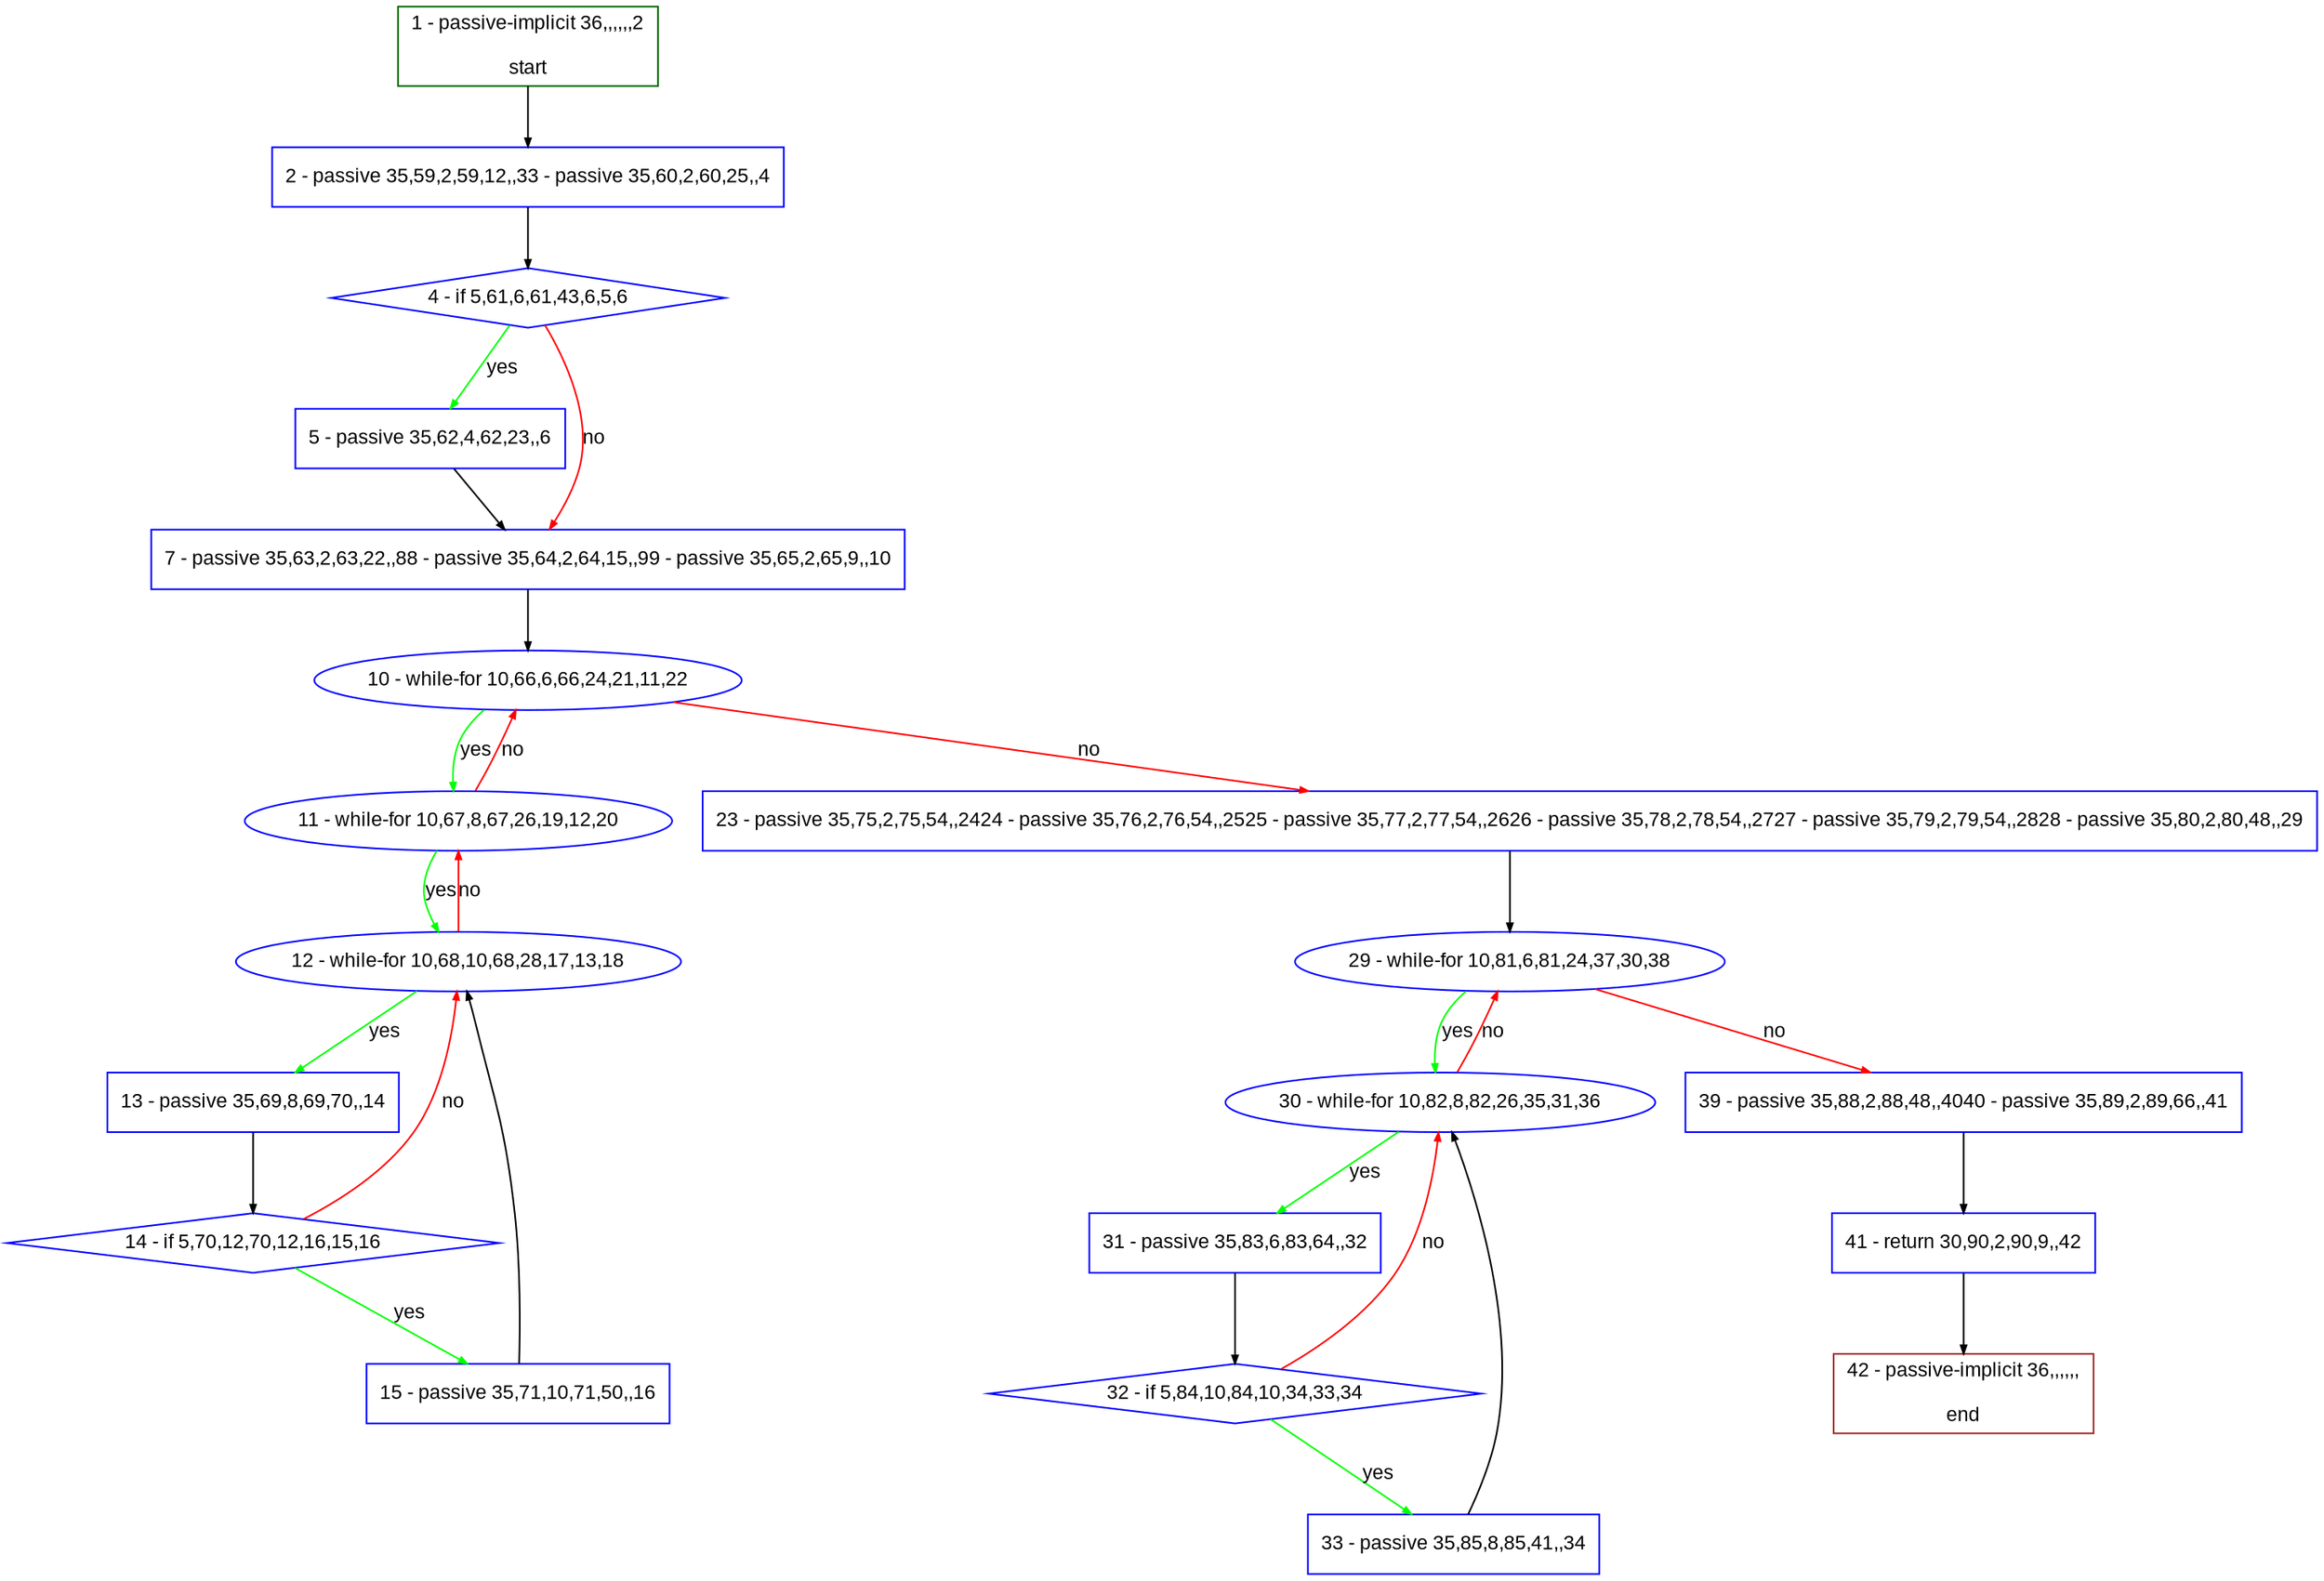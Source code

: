 digraph "" {
  graph [pack="true", label="", fontsize="12", packmode="clust", fontname="Arial", fillcolor="#FFFFCC", bgcolor="white", style="rounded,filled", compound="true"];
  node [node_initialized="no", label="", color="grey", fontsize="12", fillcolor="white", fontname="Arial", style="filled", shape="rectangle", compound="true", fixedsize="false"];
  edge [fontcolor="black", arrowhead="normal", arrowtail="none", arrowsize="0.5", ltail="", label="", color="black", fontsize="12", lhead="", fontname="Arial", dir="forward", compound="true"];
  __N1 [label="2 - passive 35,59,2,59,12,,33 - passive 35,60,2,60,25,,4", color="#0000ff", fillcolor="#ffffff", style="filled", shape="box"];
  __N2 [label="1 - passive-implicit 36,,,,,,2\n\nstart", color="#006400", fillcolor="#ffffff", style="filled", shape="box"];
  __N3 [label="4 - if 5,61,6,61,43,6,5,6", color="#0000ff", fillcolor="#ffffff", style="filled", shape="diamond"];
  __N4 [label="5 - passive 35,62,4,62,23,,6", color="#0000ff", fillcolor="#ffffff", style="filled", shape="box"];
  __N5 [label="7 - passive 35,63,2,63,22,,88 - passive 35,64,2,64,15,,99 - passive 35,65,2,65,9,,10", color="#0000ff", fillcolor="#ffffff", style="filled", shape="box"];
  __N6 [label="10 - while-for 10,66,6,66,24,21,11,22", color="#0000ff", fillcolor="#ffffff", style="filled", shape="oval"];
  __N7 [label="11 - while-for 10,67,8,67,26,19,12,20", color="#0000ff", fillcolor="#ffffff", style="filled", shape="oval"];
  __N8 [label="23 - passive 35,75,2,75,54,,2424 - passive 35,76,2,76,54,,2525 - passive 35,77,2,77,54,,2626 - passive 35,78,2,78,54,,2727 - passive 35,79,2,79,54,,2828 - passive 35,80,2,80,48,,29", color="#0000ff", fillcolor="#ffffff", style="filled", shape="box"];
  __N9 [label="12 - while-for 10,68,10,68,28,17,13,18", color="#0000ff", fillcolor="#ffffff", style="filled", shape="oval"];
  __N10 [label="13 - passive 35,69,8,69,70,,14", color="#0000ff", fillcolor="#ffffff", style="filled", shape="box"];
  __N11 [label="14 - if 5,70,12,70,12,16,15,16", color="#0000ff", fillcolor="#ffffff", style="filled", shape="diamond"];
  __N12 [label="15 - passive 35,71,10,71,50,,16", color="#0000ff", fillcolor="#ffffff", style="filled", shape="box"];
  __N13 [label="29 - while-for 10,81,6,81,24,37,30,38", color="#0000ff", fillcolor="#ffffff", style="filled", shape="oval"];
  __N14 [label="30 - while-for 10,82,8,82,26,35,31,36", color="#0000ff", fillcolor="#ffffff", style="filled", shape="oval"];
  __N15 [label="39 - passive 35,88,2,88,48,,4040 - passive 35,89,2,89,66,,41", color="#0000ff", fillcolor="#ffffff", style="filled", shape="box"];
  __N16 [label="31 - passive 35,83,6,83,64,,32", color="#0000ff", fillcolor="#ffffff", style="filled", shape="box"];
  __N17 [label="32 - if 5,84,10,84,10,34,33,34", color="#0000ff", fillcolor="#ffffff", style="filled", shape="diamond"];
  __N18 [label="33 - passive 35,85,8,85,41,,34", color="#0000ff", fillcolor="#ffffff", style="filled", shape="box"];
  __N19 [label="41 - return 30,90,2,90,9,,42", color="#0000ff", fillcolor="#ffffff", style="filled", shape="box"];
  __N20 [label="42 - passive-implicit 36,,,,,,\n\nend", color="#a52a2a", fillcolor="#ffffff", style="filled", shape="box"];
  __N2 -> __N1 [arrowhead="normal", arrowtail="none", color="#000000", label="", dir="forward"];
  __N1 -> __N3 [arrowhead="normal", arrowtail="none", color="#000000", label="", dir="forward"];
  __N3 -> __N4 [arrowhead="normal", arrowtail="none", color="#00ff00", label="yes", dir="forward"];
  __N3 -> __N5 [arrowhead="normal", arrowtail="none", color="#ff0000", label="no", dir="forward"];
  __N4 -> __N5 [arrowhead="normal", arrowtail="none", color="#000000", label="", dir="forward"];
  __N5 -> __N6 [arrowhead="normal", arrowtail="none", color="#000000", label="", dir="forward"];
  __N6 -> __N7 [arrowhead="normal", arrowtail="none", color="#00ff00", label="yes", dir="forward"];
  __N7 -> __N6 [arrowhead="normal", arrowtail="none", color="#ff0000", label="no", dir="forward"];
  __N6 -> __N8 [arrowhead="normal", arrowtail="none", color="#ff0000", label="no", dir="forward"];
  __N7 -> __N9 [arrowhead="normal", arrowtail="none", color="#00ff00", label="yes", dir="forward"];
  __N9 -> __N7 [arrowhead="normal", arrowtail="none", color="#ff0000", label="no", dir="forward"];
  __N9 -> __N10 [arrowhead="normal", arrowtail="none", color="#00ff00", label="yes", dir="forward"];
  __N10 -> __N11 [arrowhead="normal", arrowtail="none", color="#000000", label="", dir="forward"];
  __N11 -> __N9 [arrowhead="normal", arrowtail="none", color="#ff0000", label="no", dir="forward"];
  __N11 -> __N12 [arrowhead="normal", arrowtail="none", color="#00ff00", label="yes", dir="forward"];
  __N12 -> __N9 [arrowhead="normal", arrowtail="none", color="#000000", label="", dir="forward"];
  __N8 -> __N13 [arrowhead="normal", arrowtail="none", color="#000000", label="", dir="forward"];
  __N13 -> __N14 [arrowhead="normal", arrowtail="none", color="#00ff00", label="yes", dir="forward"];
  __N14 -> __N13 [arrowhead="normal", arrowtail="none", color="#ff0000", label="no", dir="forward"];
  __N13 -> __N15 [arrowhead="normal", arrowtail="none", color="#ff0000", label="no", dir="forward"];
  __N14 -> __N16 [arrowhead="normal", arrowtail="none", color="#00ff00", label="yes", dir="forward"];
  __N16 -> __N17 [arrowhead="normal", arrowtail="none", color="#000000", label="", dir="forward"];
  __N17 -> __N14 [arrowhead="normal", arrowtail="none", color="#ff0000", label="no", dir="forward"];
  __N17 -> __N18 [arrowhead="normal", arrowtail="none", color="#00ff00", label="yes", dir="forward"];
  __N18 -> __N14 [arrowhead="normal", arrowtail="none", color="#000000", label="", dir="forward"];
  __N15 -> __N19 [arrowhead="normal", arrowtail="none", color="#000000", label="", dir="forward"];
  __N19 -> __N20 [arrowhead="normal", arrowtail="none", color="#000000", label="", dir="forward"];
}
